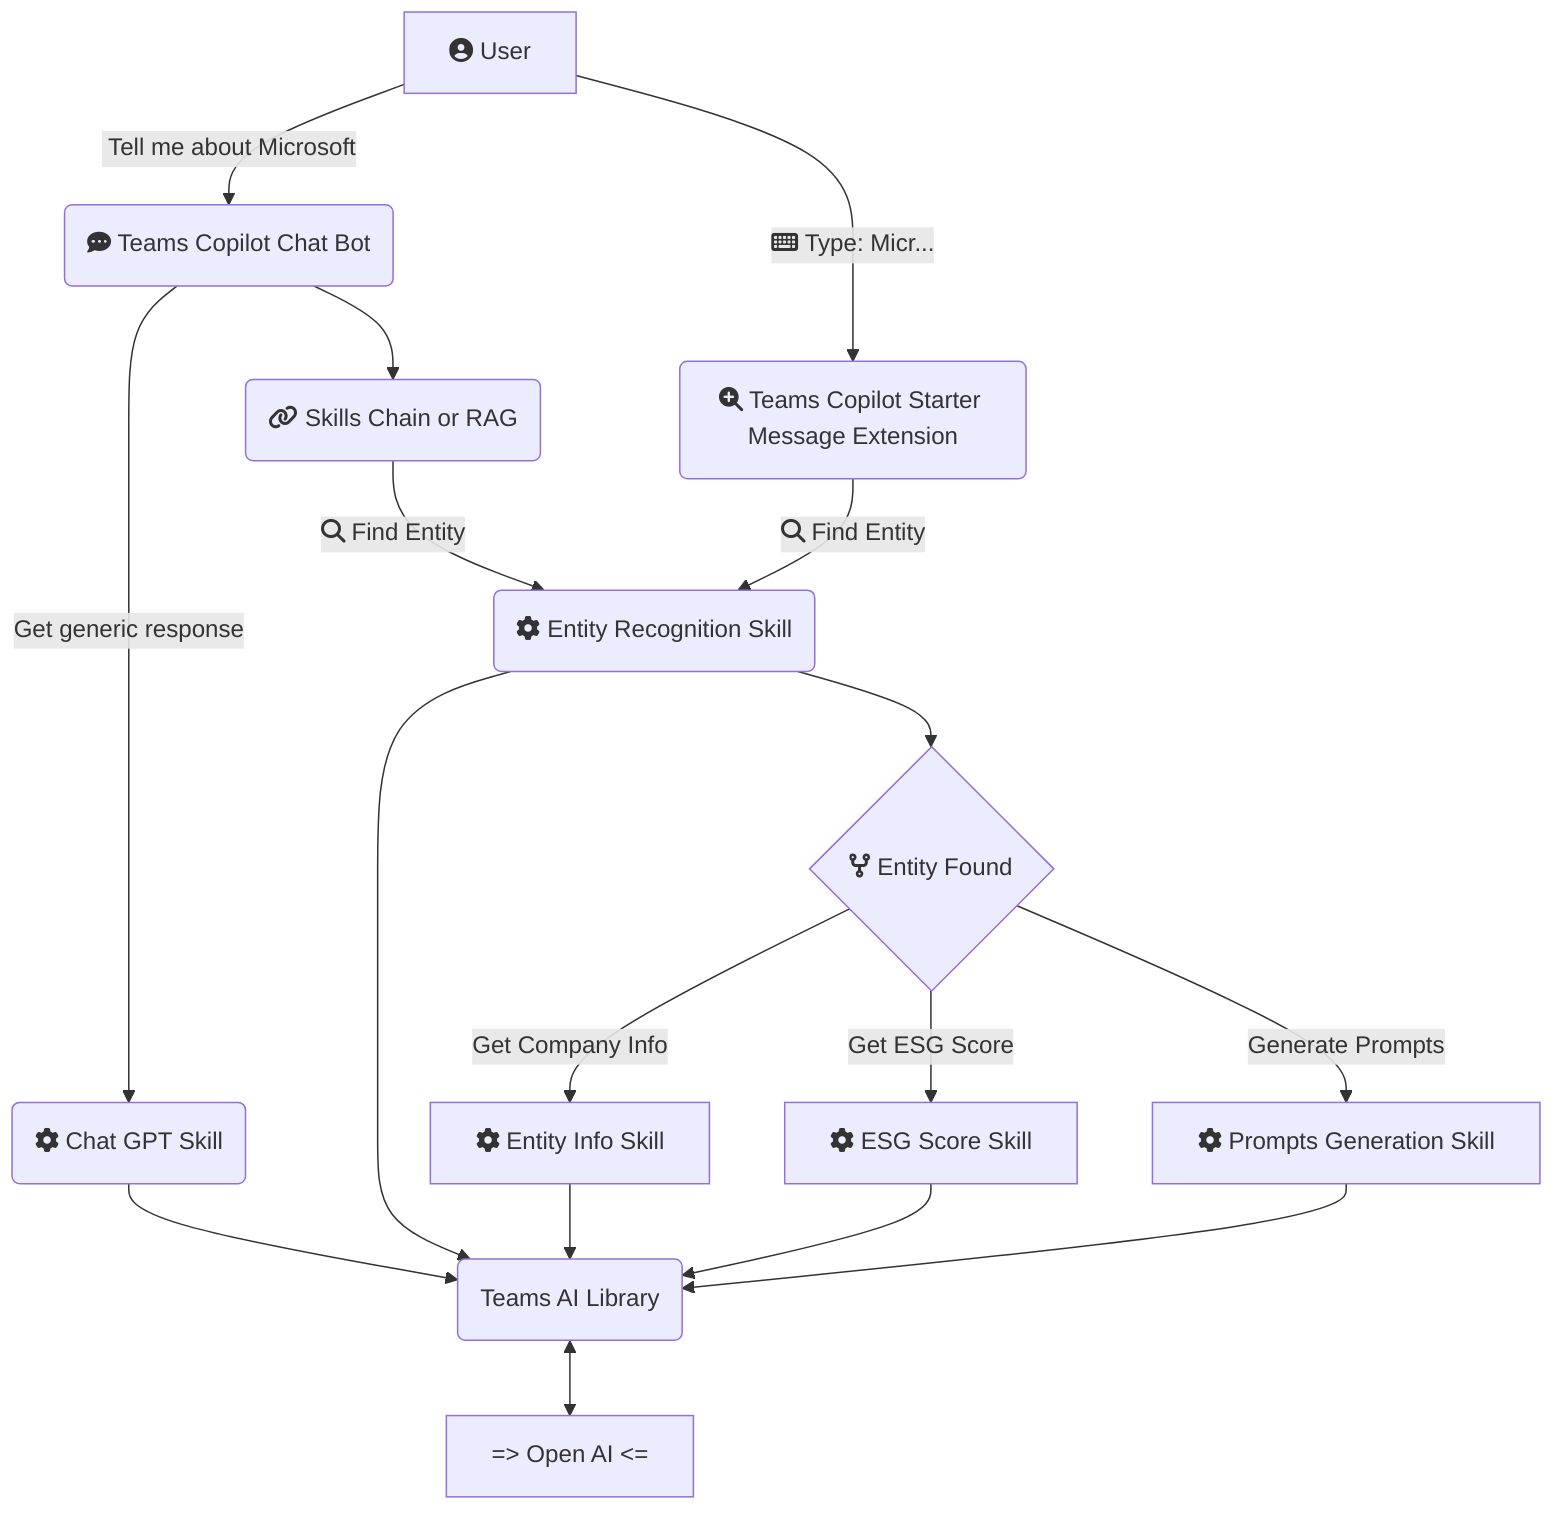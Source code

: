 flowchart TD
    A[fa:fa-user-circle User] -->|fa:fa-bot Tell me about Microsoft| B(fa:fa-commenting Teams Copilot Chat Bot)
    B -->|Get generic response| C(fa:fa-gear  Chat GPT Skill)
    B --> D(fa:fa-link Skills Chain or RAG)
    D -->|fa:fa-search Find Entity| E(fa:fa-gear Entity Recognition Skill)
    E --> F{fa:fa-code-fork Entity Found}
    F -->|Get Company Info| G[fa:fa-gear Entity Info Skill]
    F -->|Get ESG Score| I[fa:fa-gear ESG Score Skill]
    F -->|Generate Prompts| J[fa:fa-gear Prompts Generation Skill]
    A -->|fa:fa-keyboard Type: Micr...| K(fa:fa-search-plus Teams Copilot Starter Message Extension)
    K -->|fa:fa-search Find Entity| E
    C -->T(Teams AI Library)
    E -->T
    G -->T
    I -->T
    J -->T
    T <-->O[=>      Open AI       <=]